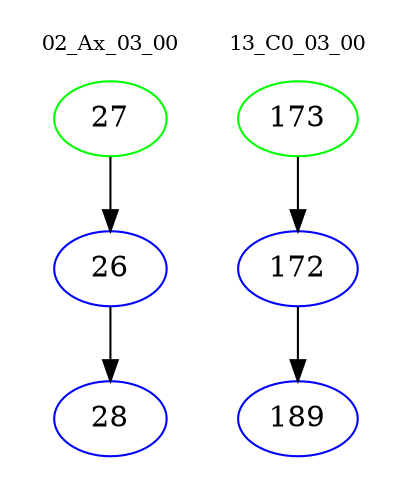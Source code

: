 digraph{
subgraph cluster_0 {
color = white
label = "02_Ax_03_00";
fontsize=10;
T0_27 [label="27", color="green"]
T0_27 -> T0_26 [color="black"]
T0_26 [label="26", color="blue"]
T0_26 -> T0_28 [color="black"]
T0_28 [label="28", color="blue"]
}
subgraph cluster_1 {
color = white
label = "13_C0_03_00";
fontsize=10;
T1_173 [label="173", color="green"]
T1_173 -> T1_172 [color="black"]
T1_172 [label="172", color="blue"]
T1_172 -> T1_189 [color="black"]
T1_189 [label="189", color="blue"]
}
}
